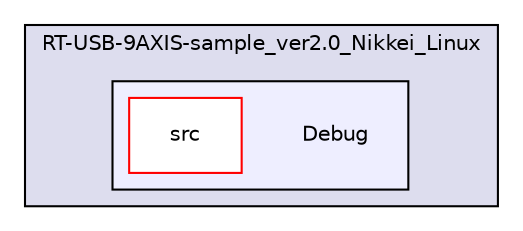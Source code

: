 digraph "Debug" {
  compound=true
  node [ fontsize="10", fontname="Helvetica"];
  edge [ labelfontsize="10", labelfontname="Helvetica"];
  subgraph clusterdir_6809f6c55d2530c2a28e870d751d92e7 {
    graph [ bgcolor="#ddddee", pencolor="black", label="RT-USB-9AXIS-sample_ver2.0_Nikkei_Linux" fontname="Helvetica", fontsize="10", URL="dir_6809f6c55d2530c2a28e870d751d92e7.html"]
  subgraph clusterdir_e2a48cbbafdbbb7107e0fa97f3b6ddbb {
    graph [ bgcolor="#eeeeff", pencolor="black", label="" URL="dir_e2a48cbbafdbbb7107e0fa97f3b6ddbb.html"];
    dir_e2a48cbbafdbbb7107e0fa97f3b6ddbb [shape=plaintext label="Debug"];
    dir_f7b496c4e86451f214dd21edad3fc5f9 [shape=box label="src" color="red" fillcolor="white" style="filled" URL="dir_f7b496c4e86451f214dd21edad3fc5f9.html"];
  }
  }
}
